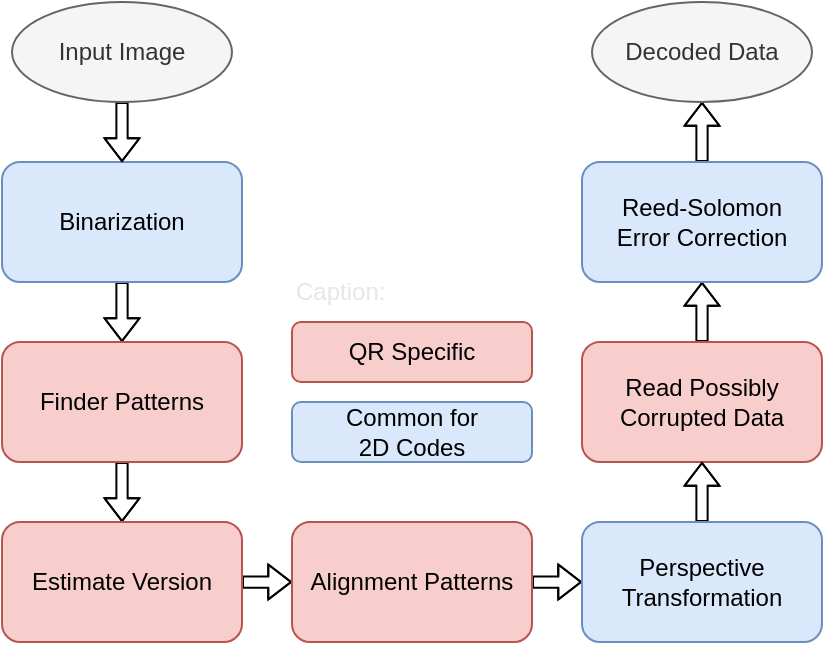 <mxfile version="21.1.5" type="device">
  <diagram name="Page-1" id="CjIbBkWzjJa0wh-O5jfC">
    <mxGraphModel dx="696" dy="391" grid="1" gridSize="10" guides="1" tooltips="1" connect="1" arrows="1" fold="1" page="1" pageScale="1" pageWidth="850" pageHeight="1100" math="0" shadow="0">
      <root>
        <mxCell id="0" />
        <mxCell id="1" parent="0" />
        <mxCell id="kTNSSK9HaS5aMJMzT4z--3" style="edgeStyle=orthogonalEdgeStyle;rounded=0;orthogonalLoop=1;jettySize=auto;html=1;shape=flexArrow;fillColor=none;width=5.625;endSize=3.456;endWidth=10.859;" edge="1" parent="1" source="Yvyapsh1DP0aVDhEYQuU-1" target="kTNSSK9HaS5aMJMzT4z--1">
          <mxGeometry relative="1" as="geometry" />
        </mxCell>
        <mxCell id="Yvyapsh1DP0aVDhEYQuU-1" value="&lt;div&gt;Binarization&lt;/div&gt;" style="rounded=1;whiteSpace=wrap;html=1;fillColor=#dae8fc;strokeColor=#6c8ebf;" parent="1" vertex="1">
          <mxGeometry x="220" y="320" width="120" height="60" as="geometry" />
        </mxCell>
        <mxCell id="kTNSSK9HaS5aMJMzT4z--18" style="edgeStyle=orthogonalEdgeStyle;rounded=0;orthogonalLoop=1;jettySize=auto;html=1;shape=flexArrow;fillColor=none;width=5.625;endSize=3.456;endWidth=10.859;" edge="1" parent="1" source="kTNSSK9HaS5aMJMzT4z--1" target="kTNSSK9HaS5aMJMzT4z--4">
          <mxGeometry relative="1" as="geometry" />
        </mxCell>
        <mxCell id="kTNSSK9HaS5aMJMzT4z--1" value="&lt;div&gt;Finder Patterns&lt;/div&gt;" style="rounded=1;whiteSpace=wrap;html=1;fillColor=#f8cecc;strokeColor=#b85450;" vertex="1" parent="1">
          <mxGeometry x="220" y="410" width="120" height="60" as="geometry" />
        </mxCell>
        <mxCell id="kTNSSK9HaS5aMJMzT4z--7" style="edgeStyle=orthogonalEdgeStyle;rounded=0;orthogonalLoop=1;jettySize=auto;html=1;shape=flexArrow;fillColor=none;width=5.625;endSize=3.456;endWidth=10.859;" edge="1" parent="1" source="kTNSSK9HaS5aMJMzT4z--4" target="kTNSSK9HaS5aMJMzT4z--6">
          <mxGeometry relative="1" as="geometry" />
        </mxCell>
        <mxCell id="kTNSSK9HaS5aMJMzT4z--4" value="&lt;div&gt;Estimate Version&lt;/div&gt;" style="rounded=1;whiteSpace=wrap;html=1;fillColor=#f8cecc;strokeColor=#b85450;" vertex="1" parent="1">
          <mxGeometry x="220" y="500" width="120" height="60" as="geometry" />
        </mxCell>
        <mxCell id="kTNSSK9HaS5aMJMzT4z--22" style="edgeStyle=orthogonalEdgeStyle;rounded=0;orthogonalLoop=1;jettySize=auto;html=1;shape=flexArrow;fillColor=none;width=5.625;endSize=3.456;endWidth=10.859;" edge="1" parent="1" source="kTNSSK9HaS5aMJMzT4z--6" target="kTNSSK9HaS5aMJMzT4z--12">
          <mxGeometry relative="1" as="geometry" />
        </mxCell>
        <mxCell id="kTNSSK9HaS5aMJMzT4z--6" value="&lt;div&gt;Alignment Patterns&lt;/div&gt;" style="rounded=1;whiteSpace=wrap;html=1;fillColor=#f8cecc;strokeColor=#b85450;" vertex="1" parent="1">
          <mxGeometry x="365" y="500" width="120" height="60" as="geometry" />
        </mxCell>
        <mxCell id="kTNSSK9HaS5aMJMzT4z--11" style="edgeStyle=orthogonalEdgeStyle;rounded=0;orthogonalLoop=1;jettySize=auto;html=1;shape=flexArrow;fillColor=none;width=5.625;endSize=3.456;endWidth=10.859;" edge="1" parent="1" source="kTNSSK9HaS5aMJMzT4z--8" target="kTNSSK9HaS5aMJMzT4z--10">
          <mxGeometry relative="1" as="geometry" />
        </mxCell>
        <mxCell id="kTNSSK9HaS5aMJMzT4z--8" value="&lt;div&gt;Read Possibly&lt;/div&gt;&lt;div&gt;Corrupted Data&lt;/div&gt;" style="rounded=1;whiteSpace=wrap;html=1;fillColor=#f8cecc;strokeColor=#b85450;direction=west;" vertex="1" parent="1">
          <mxGeometry x="510" y="410" width="120" height="60" as="geometry" />
        </mxCell>
        <mxCell id="kTNSSK9HaS5aMJMzT4z--32" style="edgeStyle=orthogonalEdgeStyle;rounded=0;orthogonalLoop=1;jettySize=auto;html=1;shape=flexArrow;fillColor=none;width=5.625;endSize=3.456;endWidth=10.859;" edge="1" parent="1" source="kTNSSK9HaS5aMJMzT4z--10" target="kTNSSK9HaS5aMJMzT4z--31">
          <mxGeometry relative="1" as="geometry" />
        </mxCell>
        <mxCell id="kTNSSK9HaS5aMJMzT4z--10" value="Reed-Solomon&lt;br&gt;&lt;div&gt;Error Correction&lt;/div&gt;" style="rounded=1;whiteSpace=wrap;html=1;fillColor=#dae8fc;strokeColor=#6c8ebf;direction=west;" vertex="1" parent="1">
          <mxGeometry x="510" y="320" width="120" height="60" as="geometry" />
        </mxCell>
        <mxCell id="kTNSSK9HaS5aMJMzT4z--24" style="edgeStyle=orthogonalEdgeStyle;rounded=0;orthogonalLoop=1;jettySize=auto;html=1;shape=flexArrow;fillColor=none;width=5.625;endSize=3.456;endWidth=10.859;" edge="1" parent="1" source="kTNSSK9HaS5aMJMzT4z--12" target="kTNSSK9HaS5aMJMzT4z--8">
          <mxGeometry relative="1" as="geometry" />
        </mxCell>
        <mxCell id="kTNSSK9HaS5aMJMzT4z--12" value="Perspective&lt;br&gt;Transformation" style="rounded=1;whiteSpace=wrap;html=1;fillColor=#dae8fc;strokeColor=#6c8ebf;direction=west;" vertex="1" parent="1">
          <mxGeometry x="510" y="500" width="120" height="60" as="geometry" />
        </mxCell>
        <mxCell id="kTNSSK9HaS5aMJMzT4z--15" value="&lt;div&gt;QR Specific&lt;/div&gt;" style="rounded=1;whiteSpace=wrap;html=1;fillColor=#f8cecc;strokeColor=#b85450;" vertex="1" parent="1">
          <mxGeometry x="365" y="400" width="120" height="30" as="geometry" />
        </mxCell>
        <mxCell id="kTNSSK9HaS5aMJMzT4z--16" value="Common for &lt;br&gt;2D Codes" style="rounded=1;whiteSpace=wrap;html=1;fillColor=#dae8fc;strokeColor=#6c8ebf;" vertex="1" parent="1">
          <mxGeometry x="365" y="440" width="120" height="30" as="geometry" />
        </mxCell>
        <mxCell id="kTNSSK9HaS5aMJMzT4z--17" value="&lt;div align=&quot;left&quot;&gt;Caption:&lt;/div&gt;" style="text;html=1;strokeColor=none;fillColor=none;align=left;verticalAlign=middle;whiteSpace=wrap;rounded=0;fontStyle=0;labelBorderColor=none;labelBackgroundColor=none;fontColor=#E6E6E6;" vertex="1" parent="1">
          <mxGeometry x="365" y="370" width="60" height="30" as="geometry" />
        </mxCell>
        <mxCell id="kTNSSK9HaS5aMJMzT4z--33" style="edgeStyle=orthogonalEdgeStyle;rounded=0;orthogonalLoop=1;jettySize=auto;html=1;shape=flexArrow;fillColor=none;width=5.625;endSize=3.456;endWidth=10.859;" edge="1" parent="1" source="kTNSSK9HaS5aMJMzT4z--29" target="Yvyapsh1DP0aVDhEYQuU-1">
          <mxGeometry relative="1" as="geometry" />
        </mxCell>
        <mxCell id="kTNSSK9HaS5aMJMzT4z--29" value="&lt;div&gt;Input Image&lt;/div&gt;" style="ellipse;whiteSpace=wrap;html=1;fillColor=#f5f5f5;strokeColor=#666666;fontColor=#333333;" vertex="1" parent="1">
          <mxGeometry x="225" y="240" width="110" height="50" as="geometry" />
        </mxCell>
        <mxCell id="kTNSSK9HaS5aMJMzT4z--31" value="&lt;div&gt;Decoded Data&lt;/div&gt;" style="ellipse;whiteSpace=wrap;html=1;fillColor=#f5f5f5;fontColor=#333333;strokeColor=#666666;" vertex="1" parent="1">
          <mxGeometry x="515" y="240" width="110" height="50" as="geometry" />
        </mxCell>
      </root>
    </mxGraphModel>
  </diagram>
</mxfile>
